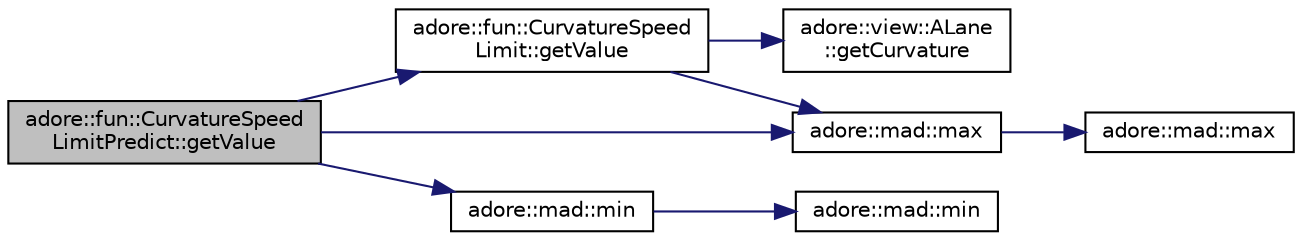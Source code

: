 digraph "adore::fun::CurvatureSpeedLimitPredict::getValue"
{
 // LATEX_PDF_SIZE
  edge [fontname="Helvetica",fontsize="10",labelfontname="Helvetica",labelfontsize="10"];
  node [fontname="Helvetica",fontsize="10",shape=record];
  rankdir="LR";
  Node1 [label="adore::fun::CurvatureSpeed\lLimitPredict::getValue",height=0.2,width=0.4,color="black", fillcolor="grey75", style="filled", fontcolor="black",tooltip=" "];
  Node1 -> Node2 [color="midnightblue",fontsize="10",style="solid",fontname="Helvetica"];
  Node2 [label="adore::fun::CurvatureSpeed\lLimit::getValue",height=0.2,width=0.4,color="black", fillcolor="white", style="filled",URL="$classadore_1_1fun_1_1CurvatureSpeedLimit.html#a4cb0ea1792aa99edd413c7f10871c7a3",tooltip=" "];
  Node2 -> Node3 [color="midnightblue",fontsize="10",style="solid",fontname="Helvetica"];
  Node3 [label="adore::view::ALane\l::getCurvature",height=0.2,width=0.4,color="black", fillcolor="white", style="filled",URL="$classadore_1_1view_1_1ALane.html#ad5963a8f522ef6f0525f8a08b8b09968",tooltip=" "];
  Node2 -> Node4 [color="midnightblue",fontsize="10",style="solid",fontname="Helvetica"];
  Node4 [label="adore::mad::max",height=0.2,width=0.4,color="black", fillcolor="white", style="filled",URL="$namespaceadore_1_1mad.html#adea062854ef0b105a3fdca8cf2aca945",tooltip=" "];
  Node4 -> Node5 [color="midnightblue",fontsize="10",style="solid",fontname="Helvetica"];
  Node5 [label="adore::mad::max",height=0.2,width=0.4,color="black", fillcolor="white", style="filled",URL="$namespaceadore_1_1mad.html#a618a8842fed7b9375957b1e393c58492",tooltip=" "];
  Node1 -> Node4 [color="midnightblue",fontsize="10",style="solid",fontname="Helvetica"];
  Node1 -> Node6 [color="midnightblue",fontsize="10",style="solid",fontname="Helvetica"];
  Node6 [label="adore::mad::min",height=0.2,width=0.4,color="black", fillcolor="white", style="filled",URL="$namespaceadore_1_1mad.html#ab58ecb752f9bbfe27832e0a2c0e22c2b",tooltip=" "];
  Node6 -> Node7 [color="midnightblue",fontsize="10",style="solid",fontname="Helvetica"];
  Node7 [label="adore::mad::min",height=0.2,width=0.4,color="black", fillcolor="white", style="filled",URL="$namespaceadore_1_1mad.html#ac61b79c007d1859f93a10c04272095a1",tooltip=" "];
}

